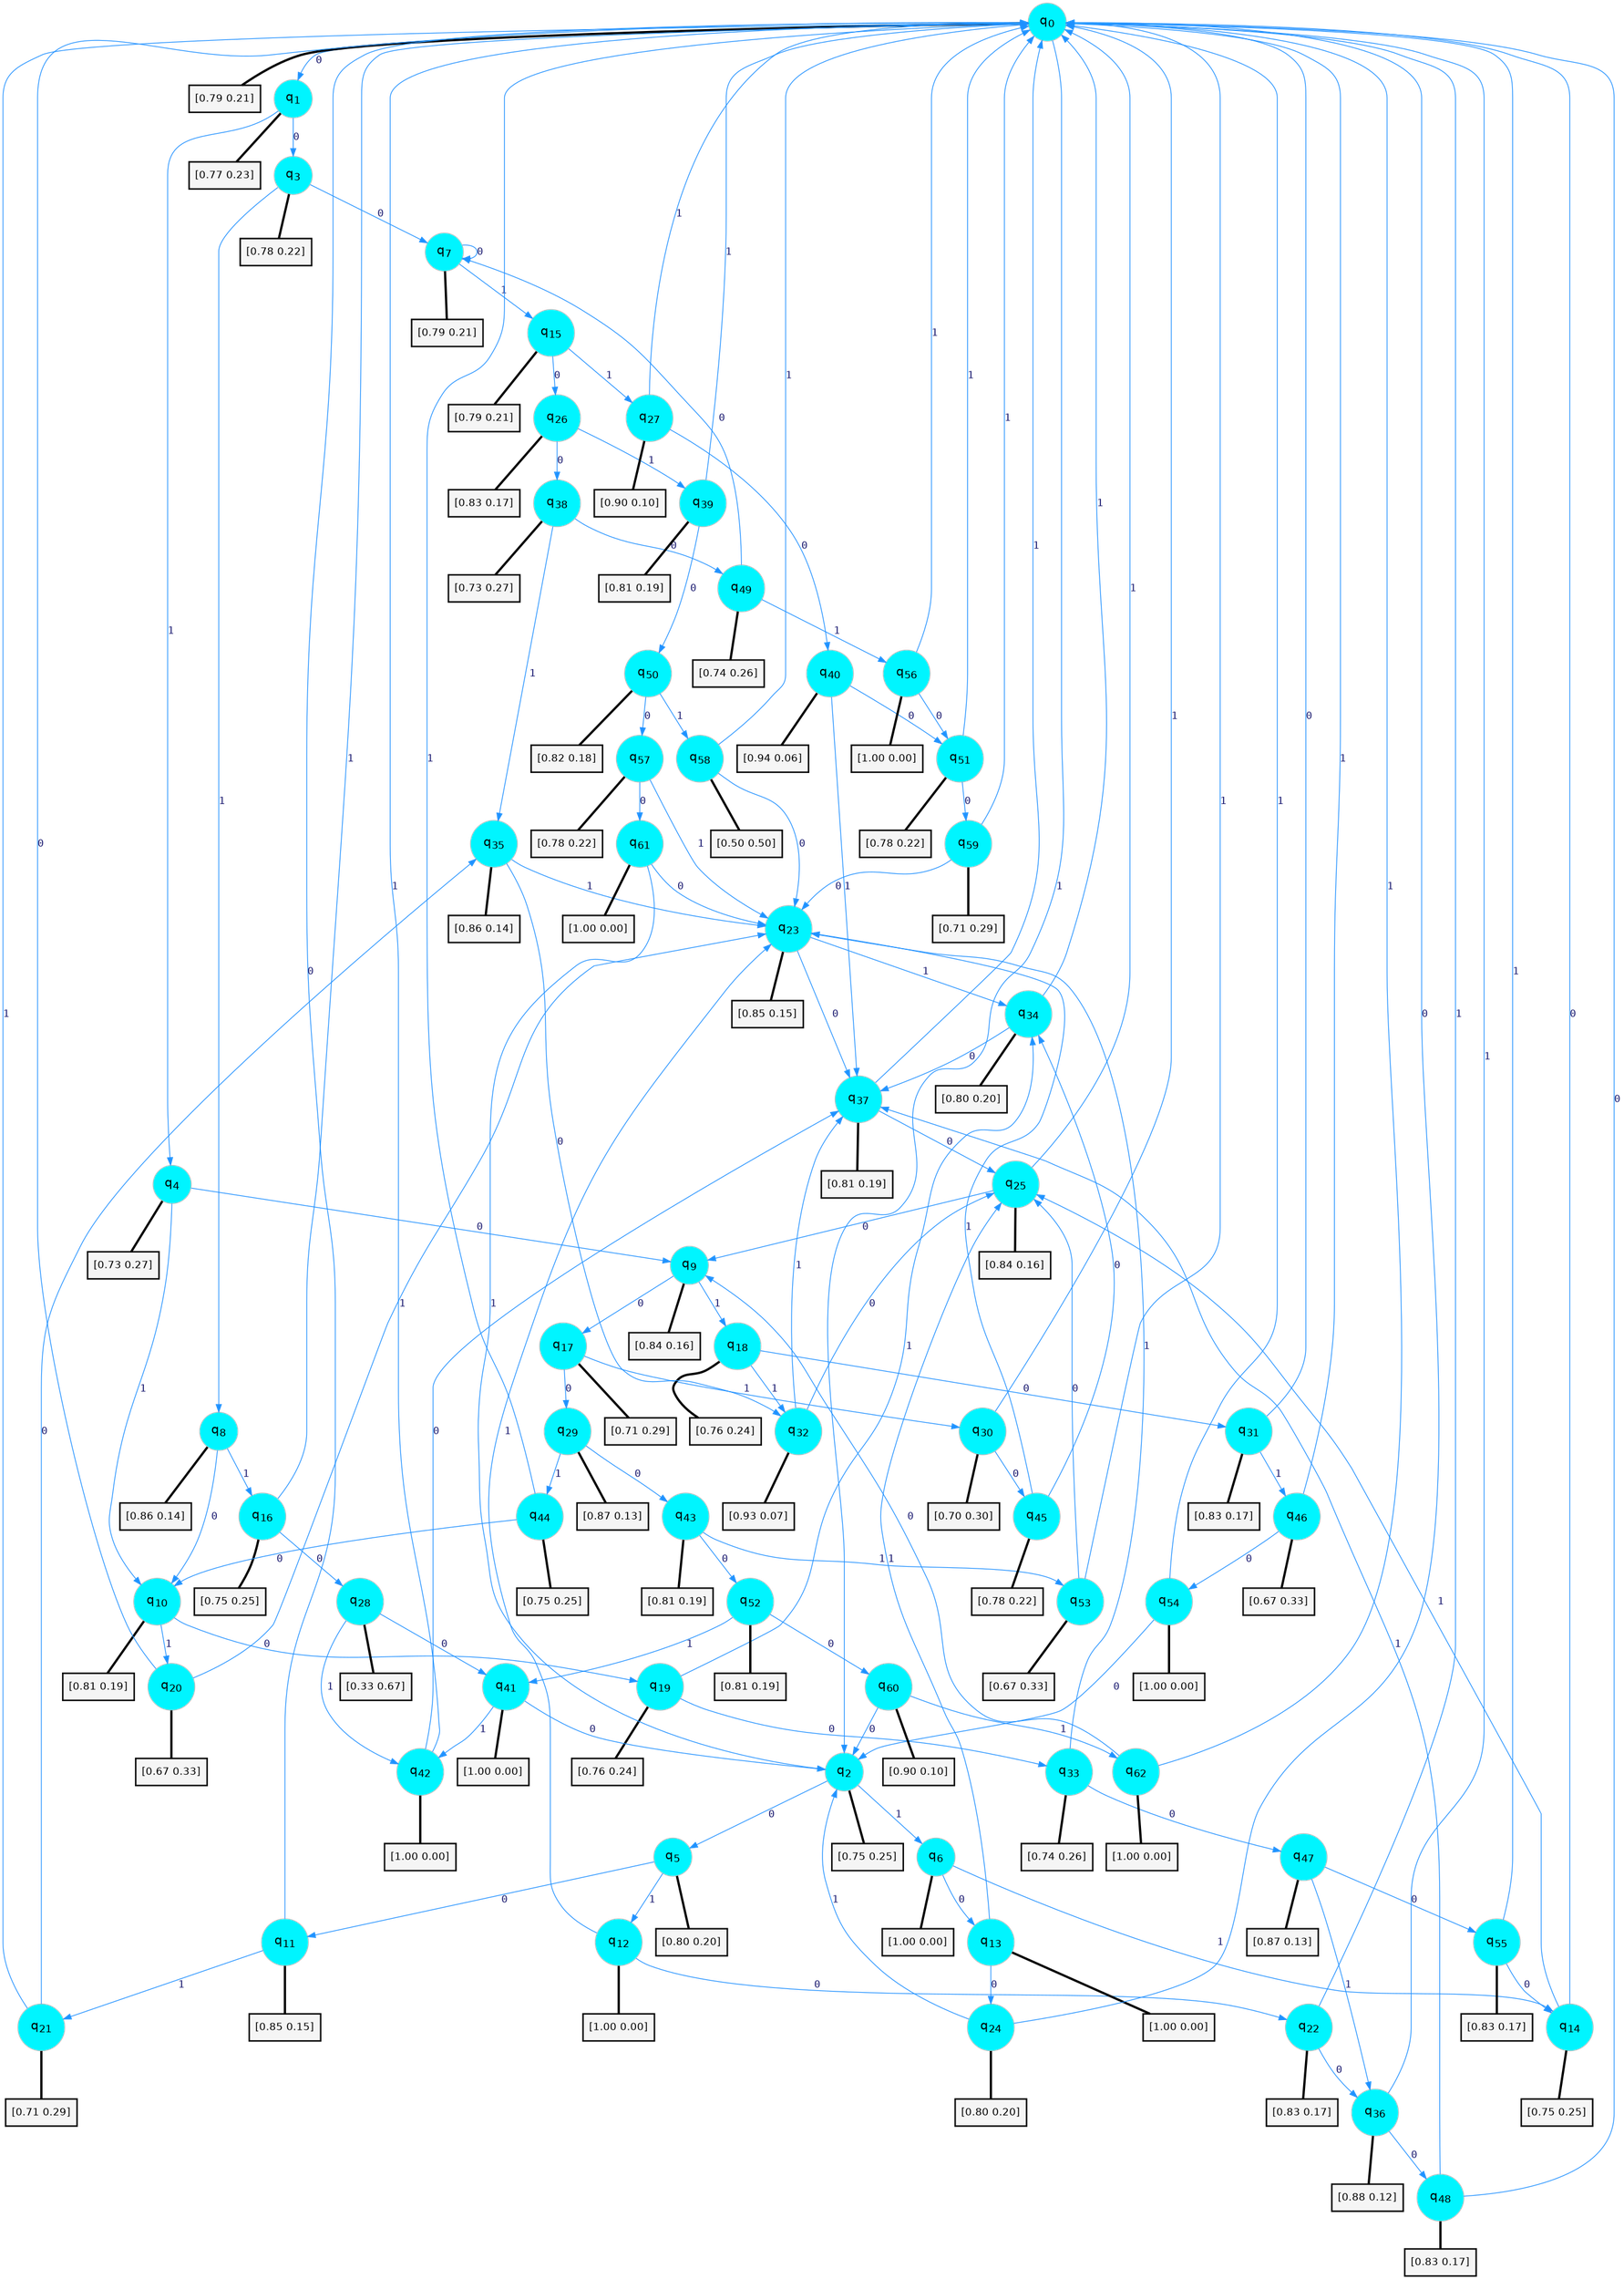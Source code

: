 digraph G {
graph [
bgcolor=transparent, dpi=300, rankdir=TD, size="40,25"];
node [
color=gray, fillcolor=turquoise1, fontcolor=black, fontname=Helvetica, fontsize=16, fontweight=bold, shape=circle, style=filled];
edge [
arrowsize=1, color=dodgerblue1, fontcolor=midnightblue, fontname=courier, fontweight=bold, penwidth=1, style=solid, weight=20];
0[label=<q<SUB>0</SUB>>];
1[label=<q<SUB>1</SUB>>];
2[label=<q<SUB>2</SUB>>];
3[label=<q<SUB>3</SUB>>];
4[label=<q<SUB>4</SUB>>];
5[label=<q<SUB>5</SUB>>];
6[label=<q<SUB>6</SUB>>];
7[label=<q<SUB>7</SUB>>];
8[label=<q<SUB>8</SUB>>];
9[label=<q<SUB>9</SUB>>];
10[label=<q<SUB>10</SUB>>];
11[label=<q<SUB>11</SUB>>];
12[label=<q<SUB>12</SUB>>];
13[label=<q<SUB>13</SUB>>];
14[label=<q<SUB>14</SUB>>];
15[label=<q<SUB>15</SUB>>];
16[label=<q<SUB>16</SUB>>];
17[label=<q<SUB>17</SUB>>];
18[label=<q<SUB>18</SUB>>];
19[label=<q<SUB>19</SUB>>];
20[label=<q<SUB>20</SUB>>];
21[label=<q<SUB>21</SUB>>];
22[label=<q<SUB>22</SUB>>];
23[label=<q<SUB>23</SUB>>];
24[label=<q<SUB>24</SUB>>];
25[label=<q<SUB>25</SUB>>];
26[label=<q<SUB>26</SUB>>];
27[label=<q<SUB>27</SUB>>];
28[label=<q<SUB>28</SUB>>];
29[label=<q<SUB>29</SUB>>];
30[label=<q<SUB>30</SUB>>];
31[label=<q<SUB>31</SUB>>];
32[label=<q<SUB>32</SUB>>];
33[label=<q<SUB>33</SUB>>];
34[label=<q<SUB>34</SUB>>];
35[label=<q<SUB>35</SUB>>];
36[label=<q<SUB>36</SUB>>];
37[label=<q<SUB>37</SUB>>];
38[label=<q<SUB>38</SUB>>];
39[label=<q<SUB>39</SUB>>];
40[label=<q<SUB>40</SUB>>];
41[label=<q<SUB>41</SUB>>];
42[label=<q<SUB>42</SUB>>];
43[label=<q<SUB>43</SUB>>];
44[label=<q<SUB>44</SUB>>];
45[label=<q<SUB>45</SUB>>];
46[label=<q<SUB>46</SUB>>];
47[label=<q<SUB>47</SUB>>];
48[label=<q<SUB>48</SUB>>];
49[label=<q<SUB>49</SUB>>];
50[label=<q<SUB>50</SUB>>];
51[label=<q<SUB>51</SUB>>];
52[label=<q<SUB>52</SUB>>];
53[label=<q<SUB>53</SUB>>];
54[label=<q<SUB>54</SUB>>];
55[label=<q<SUB>55</SUB>>];
56[label=<q<SUB>56</SUB>>];
57[label=<q<SUB>57</SUB>>];
58[label=<q<SUB>58</SUB>>];
59[label=<q<SUB>59</SUB>>];
60[label=<q<SUB>60</SUB>>];
61[label=<q<SUB>61</SUB>>];
62[label=<q<SUB>62</SUB>>];
63[label="[0.79 0.21]", shape=box,fontcolor=black, fontname=Helvetica, fontsize=14, penwidth=2, fillcolor=whitesmoke,color=black];
64[label="[0.77 0.23]", shape=box,fontcolor=black, fontname=Helvetica, fontsize=14, penwidth=2, fillcolor=whitesmoke,color=black];
65[label="[0.75 0.25]", shape=box,fontcolor=black, fontname=Helvetica, fontsize=14, penwidth=2, fillcolor=whitesmoke,color=black];
66[label="[0.78 0.22]", shape=box,fontcolor=black, fontname=Helvetica, fontsize=14, penwidth=2, fillcolor=whitesmoke,color=black];
67[label="[0.73 0.27]", shape=box,fontcolor=black, fontname=Helvetica, fontsize=14, penwidth=2, fillcolor=whitesmoke,color=black];
68[label="[0.80 0.20]", shape=box,fontcolor=black, fontname=Helvetica, fontsize=14, penwidth=2, fillcolor=whitesmoke,color=black];
69[label="[1.00 0.00]", shape=box,fontcolor=black, fontname=Helvetica, fontsize=14, penwidth=2, fillcolor=whitesmoke,color=black];
70[label="[0.79 0.21]", shape=box,fontcolor=black, fontname=Helvetica, fontsize=14, penwidth=2, fillcolor=whitesmoke,color=black];
71[label="[0.86 0.14]", shape=box,fontcolor=black, fontname=Helvetica, fontsize=14, penwidth=2, fillcolor=whitesmoke,color=black];
72[label="[0.84 0.16]", shape=box,fontcolor=black, fontname=Helvetica, fontsize=14, penwidth=2, fillcolor=whitesmoke,color=black];
73[label="[0.81 0.19]", shape=box,fontcolor=black, fontname=Helvetica, fontsize=14, penwidth=2, fillcolor=whitesmoke,color=black];
74[label="[0.85 0.15]", shape=box,fontcolor=black, fontname=Helvetica, fontsize=14, penwidth=2, fillcolor=whitesmoke,color=black];
75[label="[1.00 0.00]", shape=box,fontcolor=black, fontname=Helvetica, fontsize=14, penwidth=2, fillcolor=whitesmoke,color=black];
76[label="[1.00 0.00]", shape=box,fontcolor=black, fontname=Helvetica, fontsize=14, penwidth=2, fillcolor=whitesmoke,color=black];
77[label="[0.75 0.25]", shape=box,fontcolor=black, fontname=Helvetica, fontsize=14, penwidth=2, fillcolor=whitesmoke,color=black];
78[label="[0.79 0.21]", shape=box,fontcolor=black, fontname=Helvetica, fontsize=14, penwidth=2, fillcolor=whitesmoke,color=black];
79[label="[0.75 0.25]", shape=box,fontcolor=black, fontname=Helvetica, fontsize=14, penwidth=2, fillcolor=whitesmoke,color=black];
80[label="[0.71 0.29]", shape=box,fontcolor=black, fontname=Helvetica, fontsize=14, penwidth=2, fillcolor=whitesmoke,color=black];
81[label="[0.76 0.24]", shape=box,fontcolor=black, fontname=Helvetica, fontsize=14, penwidth=2, fillcolor=whitesmoke,color=black];
82[label="[0.76 0.24]", shape=box,fontcolor=black, fontname=Helvetica, fontsize=14, penwidth=2, fillcolor=whitesmoke,color=black];
83[label="[0.67 0.33]", shape=box,fontcolor=black, fontname=Helvetica, fontsize=14, penwidth=2, fillcolor=whitesmoke,color=black];
84[label="[0.71 0.29]", shape=box,fontcolor=black, fontname=Helvetica, fontsize=14, penwidth=2, fillcolor=whitesmoke,color=black];
85[label="[0.83 0.17]", shape=box,fontcolor=black, fontname=Helvetica, fontsize=14, penwidth=2, fillcolor=whitesmoke,color=black];
86[label="[0.85 0.15]", shape=box,fontcolor=black, fontname=Helvetica, fontsize=14, penwidth=2, fillcolor=whitesmoke,color=black];
87[label="[0.80 0.20]", shape=box,fontcolor=black, fontname=Helvetica, fontsize=14, penwidth=2, fillcolor=whitesmoke,color=black];
88[label="[0.84 0.16]", shape=box,fontcolor=black, fontname=Helvetica, fontsize=14, penwidth=2, fillcolor=whitesmoke,color=black];
89[label="[0.83 0.17]", shape=box,fontcolor=black, fontname=Helvetica, fontsize=14, penwidth=2, fillcolor=whitesmoke,color=black];
90[label="[0.90 0.10]", shape=box,fontcolor=black, fontname=Helvetica, fontsize=14, penwidth=2, fillcolor=whitesmoke,color=black];
91[label="[0.33 0.67]", shape=box,fontcolor=black, fontname=Helvetica, fontsize=14, penwidth=2, fillcolor=whitesmoke,color=black];
92[label="[0.87 0.13]", shape=box,fontcolor=black, fontname=Helvetica, fontsize=14, penwidth=2, fillcolor=whitesmoke,color=black];
93[label="[0.70 0.30]", shape=box,fontcolor=black, fontname=Helvetica, fontsize=14, penwidth=2, fillcolor=whitesmoke,color=black];
94[label="[0.83 0.17]", shape=box,fontcolor=black, fontname=Helvetica, fontsize=14, penwidth=2, fillcolor=whitesmoke,color=black];
95[label="[0.93 0.07]", shape=box,fontcolor=black, fontname=Helvetica, fontsize=14, penwidth=2, fillcolor=whitesmoke,color=black];
96[label="[0.74 0.26]", shape=box,fontcolor=black, fontname=Helvetica, fontsize=14, penwidth=2, fillcolor=whitesmoke,color=black];
97[label="[0.80 0.20]", shape=box,fontcolor=black, fontname=Helvetica, fontsize=14, penwidth=2, fillcolor=whitesmoke,color=black];
98[label="[0.86 0.14]", shape=box,fontcolor=black, fontname=Helvetica, fontsize=14, penwidth=2, fillcolor=whitesmoke,color=black];
99[label="[0.88 0.12]", shape=box,fontcolor=black, fontname=Helvetica, fontsize=14, penwidth=2, fillcolor=whitesmoke,color=black];
100[label="[0.81 0.19]", shape=box,fontcolor=black, fontname=Helvetica, fontsize=14, penwidth=2, fillcolor=whitesmoke,color=black];
101[label="[0.73 0.27]", shape=box,fontcolor=black, fontname=Helvetica, fontsize=14, penwidth=2, fillcolor=whitesmoke,color=black];
102[label="[0.81 0.19]", shape=box,fontcolor=black, fontname=Helvetica, fontsize=14, penwidth=2, fillcolor=whitesmoke,color=black];
103[label="[0.94 0.06]", shape=box,fontcolor=black, fontname=Helvetica, fontsize=14, penwidth=2, fillcolor=whitesmoke,color=black];
104[label="[1.00 0.00]", shape=box,fontcolor=black, fontname=Helvetica, fontsize=14, penwidth=2, fillcolor=whitesmoke,color=black];
105[label="[1.00 0.00]", shape=box,fontcolor=black, fontname=Helvetica, fontsize=14, penwidth=2, fillcolor=whitesmoke,color=black];
106[label="[0.81 0.19]", shape=box,fontcolor=black, fontname=Helvetica, fontsize=14, penwidth=2, fillcolor=whitesmoke,color=black];
107[label="[0.75 0.25]", shape=box,fontcolor=black, fontname=Helvetica, fontsize=14, penwidth=2, fillcolor=whitesmoke,color=black];
108[label="[0.78 0.22]", shape=box,fontcolor=black, fontname=Helvetica, fontsize=14, penwidth=2, fillcolor=whitesmoke,color=black];
109[label="[0.67 0.33]", shape=box,fontcolor=black, fontname=Helvetica, fontsize=14, penwidth=2, fillcolor=whitesmoke,color=black];
110[label="[0.87 0.13]", shape=box,fontcolor=black, fontname=Helvetica, fontsize=14, penwidth=2, fillcolor=whitesmoke,color=black];
111[label="[0.83 0.17]", shape=box,fontcolor=black, fontname=Helvetica, fontsize=14, penwidth=2, fillcolor=whitesmoke,color=black];
112[label="[0.74 0.26]", shape=box,fontcolor=black, fontname=Helvetica, fontsize=14, penwidth=2, fillcolor=whitesmoke,color=black];
113[label="[0.82 0.18]", shape=box,fontcolor=black, fontname=Helvetica, fontsize=14, penwidth=2, fillcolor=whitesmoke,color=black];
114[label="[0.78 0.22]", shape=box,fontcolor=black, fontname=Helvetica, fontsize=14, penwidth=2, fillcolor=whitesmoke,color=black];
115[label="[0.81 0.19]", shape=box,fontcolor=black, fontname=Helvetica, fontsize=14, penwidth=2, fillcolor=whitesmoke,color=black];
116[label="[0.67 0.33]", shape=box,fontcolor=black, fontname=Helvetica, fontsize=14, penwidth=2, fillcolor=whitesmoke,color=black];
117[label="[1.00 0.00]", shape=box,fontcolor=black, fontname=Helvetica, fontsize=14, penwidth=2, fillcolor=whitesmoke,color=black];
118[label="[0.83 0.17]", shape=box,fontcolor=black, fontname=Helvetica, fontsize=14, penwidth=2, fillcolor=whitesmoke,color=black];
119[label="[1.00 0.00]", shape=box,fontcolor=black, fontname=Helvetica, fontsize=14, penwidth=2, fillcolor=whitesmoke,color=black];
120[label="[0.78 0.22]", shape=box,fontcolor=black, fontname=Helvetica, fontsize=14, penwidth=2, fillcolor=whitesmoke,color=black];
121[label="[0.50 0.50]", shape=box,fontcolor=black, fontname=Helvetica, fontsize=14, penwidth=2, fillcolor=whitesmoke,color=black];
122[label="[0.71 0.29]", shape=box,fontcolor=black, fontname=Helvetica, fontsize=14, penwidth=2, fillcolor=whitesmoke,color=black];
123[label="[0.90 0.10]", shape=box,fontcolor=black, fontname=Helvetica, fontsize=14, penwidth=2, fillcolor=whitesmoke,color=black];
124[label="[1.00 0.00]", shape=box,fontcolor=black, fontname=Helvetica, fontsize=14, penwidth=2, fillcolor=whitesmoke,color=black];
125[label="[1.00 0.00]", shape=box,fontcolor=black, fontname=Helvetica, fontsize=14, penwidth=2, fillcolor=whitesmoke,color=black];
0->1 [label=0];
0->2 [label=1];
0->63 [arrowhead=none, penwidth=3,color=black];
1->3 [label=0];
1->4 [label=1];
1->64 [arrowhead=none, penwidth=3,color=black];
2->5 [label=0];
2->6 [label=1];
2->65 [arrowhead=none, penwidth=3,color=black];
3->7 [label=0];
3->8 [label=1];
3->66 [arrowhead=none, penwidth=3,color=black];
4->9 [label=0];
4->10 [label=1];
4->67 [arrowhead=none, penwidth=3,color=black];
5->11 [label=0];
5->12 [label=1];
5->68 [arrowhead=none, penwidth=3,color=black];
6->13 [label=0];
6->14 [label=1];
6->69 [arrowhead=none, penwidth=3,color=black];
7->7 [label=0];
7->15 [label=1];
7->70 [arrowhead=none, penwidth=3,color=black];
8->10 [label=0];
8->16 [label=1];
8->71 [arrowhead=none, penwidth=3,color=black];
9->17 [label=0];
9->18 [label=1];
9->72 [arrowhead=none, penwidth=3,color=black];
10->19 [label=0];
10->20 [label=1];
10->73 [arrowhead=none, penwidth=3,color=black];
11->0 [label=0];
11->21 [label=1];
11->74 [arrowhead=none, penwidth=3,color=black];
12->22 [label=0];
12->23 [label=1];
12->75 [arrowhead=none, penwidth=3,color=black];
13->24 [label=0];
13->25 [label=1];
13->76 [arrowhead=none, penwidth=3,color=black];
14->0 [label=0];
14->25 [label=1];
14->77 [arrowhead=none, penwidth=3,color=black];
15->26 [label=0];
15->27 [label=1];
15->78 [arrowhead=none, penwidth=3,color=black];
16->28 [label=0];
16->0 [label=1];
16->79 [arrowhead=none, penwidth=3,color=black];
17->29 [label=0];
17->30 [label=1];
17->80 [arrowhead=none, penwidth=3,color=black];
18->31 [label=0];
18->32 [label=1];
18->81 [arrowhead=none, penwidth=3,color=black];
19->33 [label=0];
19->34 [label=1];
19->82 [arrowhead=none, penwidth=3,color=black];
20->0 [label=0];
20->23 [label=1];
20->83 [arrowhead=none, penwidth=3,color=black];
21->35 [label=0];
21->0 [label=1];
21->84 [arrowhead=none, penwidth=3,color=black];
22->36 [label=0];
22->0 [label=1];
22->85 [arrowhead=none, penwidth=3,color=black];
23->37 [label=0];
23->34 [label=1];
23->86 [arrowhead=none, penwidth=3,color=black];
24->0 [label=0];
24->2 [label=1];
24->87 [arrowhead=none, penwidth=3,color=black];
25->9 [label=0];
25->0 [label=1];
25->88 [arrowhead=none, penwidth=3,color=black];
26->38 [label=0];
26->39 [label=1];
26->89 [arrowhead=none, penwidth=3,color=black];
27->40 [label=0];
27->0 [label=1];
27->90 [arrowhead=none, penwidth=3,color=black];
28->41 [label=0];
28->42 [label=1];
28->91 [arrowhead=none, penwidth=3,color=black];
29->43 [label=0];
29->44 [label=1];
29->92 [arrowhead=none, penwidth=3,color=black];
30->45 [label=0];
30->0 [label=1];
30->93 [arrowhead=none, penwidth=3,color=black];
31->0 [label=0];
31->46 [label=1];
31->94 [arrowhead=none, penwidth=3,color=black];
32->25 [label=0];
32->37 [label=1];
32->95 [arrowhead=none, penwidth=3,color=black];
33->47 [label=0];
33->23 [label=1];
33->96 [arrowhead=none, penwidth=3,color=black];
34->37 [label=0];
34->0 [label=1];
34->97 [arrowhead=none, penwidth=3,color=black];
35->32 [label=0];
35->23 [label=1];
35->98 [arrowhead=none, penwidth=3,color=black];
36->48 [label=0];
36->0 [label=1];
36->99 [arrowhead=none, penwidth=3,color=black];
37->25 [label=0];
37->0 [label=1];
37->100 [arrowhead=none, penwidth=3,color=black];
38->49 [label=0];
38->35 [label=1];
38->101 [arrowhead=none, penwidth=3,color=black];
39->50 [label=0];
39->0 [label=1];
39->102 [arrowhead=none, penwidth=3,color=black];
40->51 [label=0];
40->37 [label=1];
40->103 [arrowhead=none, penwidth=3,color=black];
41->2 [label=0];
41->42 [label=1];
41->104 [arrowhead=none, penwidth=3,color=black];
42->37 [label=0];
42->0 [label=1];
42->105 [arrowhead=none, penwidth=3,color=black];
43->52 [label=0];
43->53 [label=1];
43->106 [arrowhead=none, penwidth=3,color=black];
44->10 [label=0];
44->0 [label=1];
44->107 [arrowhead=none, penwidth=3,color=black];
45->34 [label=0];
45->23 [label=1];
45->108 [arrowhead=none, penwidth=3,color=black];
46->54 [label=0];
46->0 [label=1];
46->109 [arrowhead=none, penwidth=3,color=black];
47->55 [label=0];
47->36 [label=1];
47->110 [arrowhead=none, penwidth=3,color=black];
48->0 [label=0];
48->37 [label=1];
48->111 [arrowhead=none, penwidth=3,color=black];
49->7 [label=0];
49->56 [label=1];
49->112 [arrowhead=none, penwidth=3,color=black];
50->57 [label=0];
50->58 [label=1];
50->113 [arrowhead=none, penwidth=3,color=black];
51->59 [label=0];
51->0 [label=1];
51->114 [arrowhead=none, penwidth=3,color=black];
52->60 [label=0];
52->41 [label=1];
52->115 [arrowhead=none, penwidth=3,color=black];
53->25 [label=0];
53->0 [label=1];
53->116 [arrowhead=none, penwidth=3,color=black];
54->2 [label=0];
54->0 [label=1];
54->117 [arrowhead=none, penwidth=3,color=black];
55->14 [label=0];
55->0 [label=1];
55->118 [arrowhead=none, penwidth=3,color=black];
56->51 [label=0];
56->0 [label=1];
56->119 [arrowhead=none, penwidth=3,color=black];
57->61 [label=0];
57->23 [label=1];
57->120 [arrowhead=none, penwidth=3,color=black];
58->23 [label=0];
58->0 [label=1];
58->121 [arrowhead=none, penwidth=3,color=black];
59->23 [label=0];
59->0 [label=1];
59->122 [arrowhead=none, penwidth=3,color=black];
60->2 [label=0];
60->62 [label=1];
60->123 [arrowhead=none, penwidth=3,color=black];
61->23 [label=0];
61->2 [label=1];
61->124 [arrowhead=none, penwidth=3,color=black];
62->9 [label=0];
62->0 [label=1];
62->125 [arrowhead=none, penwidth=3,color=black];
}
